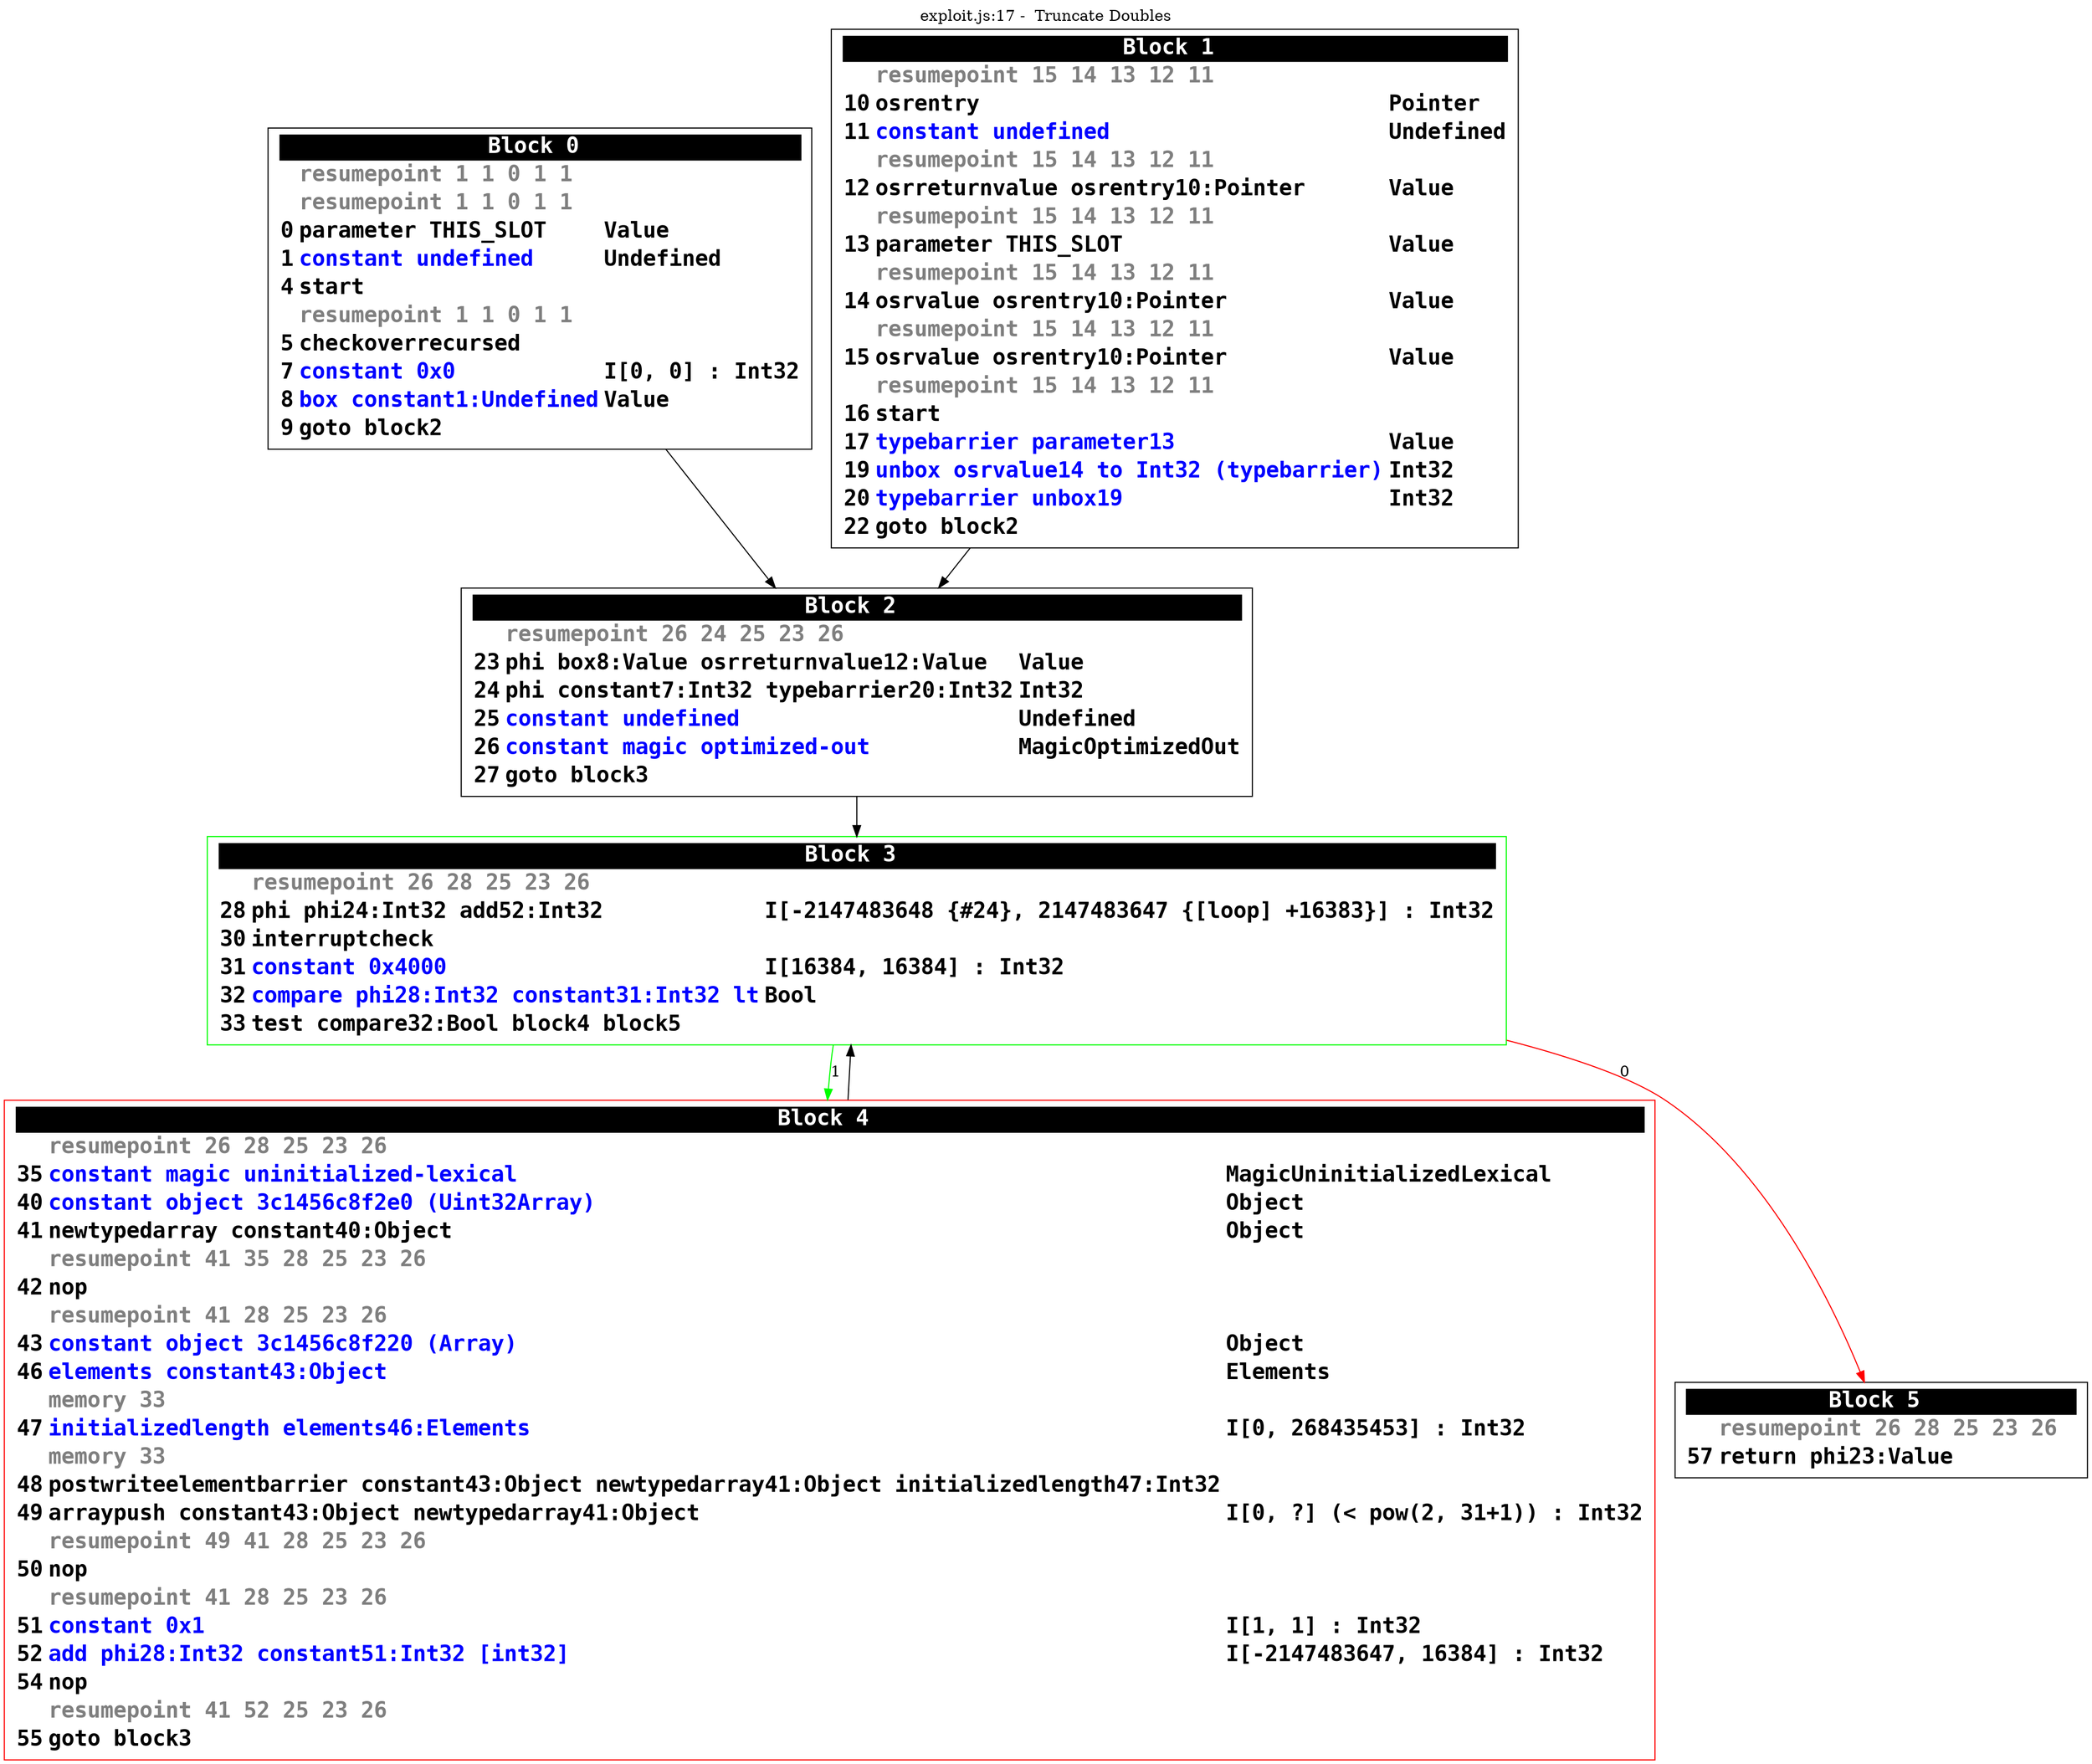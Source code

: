 digraph {
labelloc = t;
labelfontsize = 30;
label = "exploit.js:17 -  Truncate Doubles";
  rankdir=TB
  splines=true

  "Block0" [ shape=box fontsize=20 fontname="Consolas Bold" label=<<table border="0" cellborder="0" cellpadding="1"><tr><td align="center" bgcolor="black" colspan="3"><font color="white">Block 0 </font></td></tr><tr><td align="left"></td><td align="left"><font color="grey50">resumepoint 1 1 0 1 1 </font></td><td></td></tr><tr><td align="left"></td><td align="left"><font color="grey50">resumepoint 1 1 0 1 1 </font></td><td></td></tr><tr><td align="right" port="i0">0</td><td align="left">parameter THIS_SLOT</td><td align="left">Value</td></tr><tr><td align="right" port="i1">1</td><td align="left"><font color="blue">constant undefined</font></td><td align="left">Undefined</td></tr><tr><td align="right" port="i4">4</td><td align="left">start</td></tr><tr><td align="left"></td><td align="left"><font color="grey50">resumepoint 1 1 0 1 1 </font></td><td></td></tr><tr><td align="right" port="i5">5</td><td align="left">checkoverrecursed</td></tr><tr><td align="right" port="i7">7</td><td align="left"><font color="blue">constant 0x0</font></td><td align="left">I[0, 0] : Int32</td></tr><tr><td align="right" port="i8">8</td><td align="left"><font color="blue">box constant1:Undefined</font></td><td align="left">Value</td></tr><tr><td align="right" port="i9">9</td><td align="left">goto block2</td></tr></table>> ] ;
  "Block1" [ shape=box fontsize=20 fontname="Consolas Bold" label=<<table border="0" cellborder="0" cellpadding="1"><tr><td align="center" bgcolor="black" colspan="3"><font color="white">Block 1 </font></td></tr><tr><td align="left"></td><td align="left"><font color="grey50">resumepoint 15 14 13 12 11 </font></td><td></td></tr><tr><td align="right" port="i10">10</td><td align="left">osrentry</td><td align="left">Pointer</td></tr><tr><td align="right" port="i11">11</td><td align="left"><font color="blue">constant undefined</font></td><td align="left">Undefined</td></tr><tr><td align="left"></td><td align="left"><font color="grey50">resumepoint 15 14 13 12 11 </font></td><td></td></tr><tr><td align="right" port="i12">12</td><td align="left">osrreturnvalue osrentry10:Pointer</td><td align="left">Value</td></tr><tr><td align="left"></td><td align="left"><font color="grey50">resumepoint 15 14 13 12 11 </font></td><td></td></tr><tr><td align="right" port="i13">13</td><td align="left">parameter THIS_SLOT</td><td align="left">Value</td></tr><tr><td align="left"></td><td align="left"><font color="grey50">resumepoint 15 14 13 12 11 </font></td><td></td></tr><tr><td align="right" port="i14">14</td><td align="left">osrvalue osrentry10:Pointer</td><td align="left">Value</td></tr><tr><td align="left"></td><td align="left"><font color="grey50">resumepoint 15 14 13 12 11 </font></td><td></td></tr><tr><td align="right" port="i15">15</td><td align="left">osrvalue osrentry10:Pointer</td><td align="left">Value</td></tr><tr><td align="left"></td><td align="left"><font color="grey50">resumepoint 15 14 13 12 11 </font></td><td></td></tr><tr><td align="right" port="i16">16</td><td align="left">start</td></tr><tr><td align="right" port="i17">17</td><td align="left"><font color="blue">typebarrier parameter13</font></td><td align="left">Value</td></tr><tr><td align="right" port="i19">19</td><td align="left"><font color="blue">unbox osrvalue14 to Int32 (typebarrier)</font></td><td align="left">Int32</td></tr><tr><td align="right" port="i20">20</td><td align="left"><font color="blue">typebarrier unbox19</font></td><td align="left">Int32</td></tr><tr><td align="right" port="i22">22</td><td align="left">goto block2</td></tr></table>> ] ;
  "Block2" [ shape=box fontsize=20 fontname="Consolas Bold" label=<<table border="0" cellborder="0" cellpadding="1"><tr><td align="center" bgcolor="black" colspan="3"><font color="white">Block 2 </font></td></tr><tr><td align="left"></td><td align="left"><font color="grey50">resumepoint 26 24 25 23 26 </font></td><td></td></tr><tr><td align="right" port="i23">23</td><td align="left">phi box8:Value osrreturnvalue12:Value</td><td align="left">Value</td></tr><tr><td align="right" port="i24">24</td><td align="left">phi constant7:Int32 typebarrier20:Int32</td><td align="left">Int32</td></tr><tr><td align="right" port="i25">25</td><td align="left"><font color="blue">constant undefined</font></td><td align="left">Undefined</td></tr><tr><td align="right" port="i26">26</td><td align="left"><font color="blue">constant magic optimized-out</font></td><td align="left">MagicOptimizedOut</td></tr><tr><td align="right" port="i27">27</td><td align="left">goto block3</td></tr></table>> ] ;
  "Block3" [ color=green shape=box fontsize=20 fontname="Consolas Bold" label=<<table border="0" cellborder="0" cellpadding="1"><tr><td align="center" bgcolor="black" colspan="3"><font color="white">Block 3 </font></td></tr><tr><td align="left"></td><td align="left"><font color="grey50">resumepoint 26 28 25 23 26 </font></td><td></td></tr><tr><td align="right" port="i28">28</td><td align="left">phi phi24:Int32 add52:Int32</td><td align="left">I[-2147483648 {#24}, 2147483647 {[loop] +16383}] : Int32</td></tr><tr><td align="right" port="i30">30</td><td align="left">interruptcheck</td></tr><tr><td align="right" port="i31">31</td><td align="left"><font color="blue">constant 0x4000</font></td><td align="left">I[16384, 16384] : Int32</td></tr><tr><td align="right" port="i32">32</td><td align="left"><font color="blue">compare phi28:Int32 constant31:Int32 lt</font></td><td align="left">Bool</td></tr><tr><td align="right" port="i33">33</td><td align="left">test compare32:Bool block4 block5</td></tr></table>> ] ;
  "Block4" [ color=red shape=box fontsize=20 fontname="Consolas Bold" label=<<table border="0" cellborder="0" cellpadding="1"><tr><td align="center" bgcolor="black" colspan="3"><font color="white">Block 4 </font></td></tr><tr><td align="left"></td><td align="left"><font color="grey50">resumepoint 26 28 25 23 26 </font></td><td></td></tr><tr><td align="right" port="i35">35</td><td align="left"><font color="blue">constant magic uninitialized-lexical</font></td><td align="left">MagicUninitializedLexical</td></tr><tr><td align="right" port="i40">40</td><td align="left"><font color="blue">constant object 3c1456c8f2e0 (Uint32Array)</font></td><td align="left">Object</td></tr><tr><td align="right" port="i41">41</td><td align="left">newtypedarray constant40:Object</td><td align="left">Object</td></tr><tr><td align="left"></td><td align="left"><font color="grey50">resumepoint 41 35 28 25 23 26 </font></td><td></td></tr><tr><td align="right" port="i42">42</td><td align="left">nop</td></tr><tr><td align="left"></td><td align="left"><font color="grey50">resumepoint 41 28 25 23 26 </font></td><td></td></tr><tr><td align="right" port="i43">43</td><td align="left"><font color="blue">constant object 3c1456c8f220 (Array)</font></td><td align="left">Object</td></tr><tr><td align="right" port="i46">46</td><td align="left"><font color="blue">elements constant43:Object</font></td><td align="left">Elements</td></tr><tr><td align="left"></td><td align="left"><font color="grey50">memory 33 </font></td><td></td></tr><tr><td align="right" port="i47">47</td><td align="left"><font color="blue">initializedlength elements46:Elements</font></td><td align="left">I[0, 268435453] : Int32</td></tr><tr><td align="left"></td><td align="left"><font color="grey50">memory 33 </font></td><td></td></tr><tr><td align="right" port="i48">48</td><td align="left">postwriteelementbarrier constant43:Object newtypedarray41:Object initializedlength47:Int32</td></tr><tr><td align="right" port="i49">49</td><td align="left">arraypush constant43:Object newtypedarray41:Object</td><td align="left">I[0, ?] (&lt; pow(2, 31+1)) : Int32</td></tr><tr><td align="left"></td><td align="left"><font color="grey50">resumepoint 49 41 28 25 23 26 </font></td><td></td></tr><tr><td align="right" port="i50">50</td><td align="left">nop</td></tr><tr><td align="left"></td><td align="left"><font color="grey50">resumepoint 41 28 25 23 26 </font></td><td></td></tr><tr><td align="right" port="i51">51</td><td align="left"><font color="blue">constant 0x1</font></td><td align="left">I[1, 1] : Int32</td></tr><tr><td align="right" port="i52">52</td><td align="left"><font color="blue">add phi28:Int32 constant51:Int32 [int32]</font></td><td align="left">I[-2147483647, 16384] : Int32</td></tr><tr><td align="right" port="i54">54</td><td align="left">nop</td></tr><tr><td align="left"></td><td align="left"><font color="grey50">resumepoint 41 52 25 23 26 </font></td><td></td></tr><tr><td align="right" port="i55">55</td><td align="left">goto block3</td></tr></table>> ] ;
  "Block5" [ shape=box fontsize=20 fontname="Consolas Bold" label=<<table border="0" cellborder="0" cellpadding="1"><tr><td align="center" bgcolor="black" colspan="3"><font color="white">Block 5 </font></td></tr><tr><td align="left"></td><td align="left"><font color="grey50">resumepoint 26 28 25 23 26 </font></td><td></td></tr><tr><td align="right" port="i57">57</td><td align="left">return phi23:Value</td></tr></table>> ] ;

  "Block0" -> "Block2" ;
  "Block1" -> "Block2" ;
  "Block2" -> "Block3" ;
  "Block3" -> "Block4" [ color=green label=1 ] ;
  "Block3" -> "Block5" [ color=red label=0 ] ;
  "Block4" -> "Block3" ;
}
